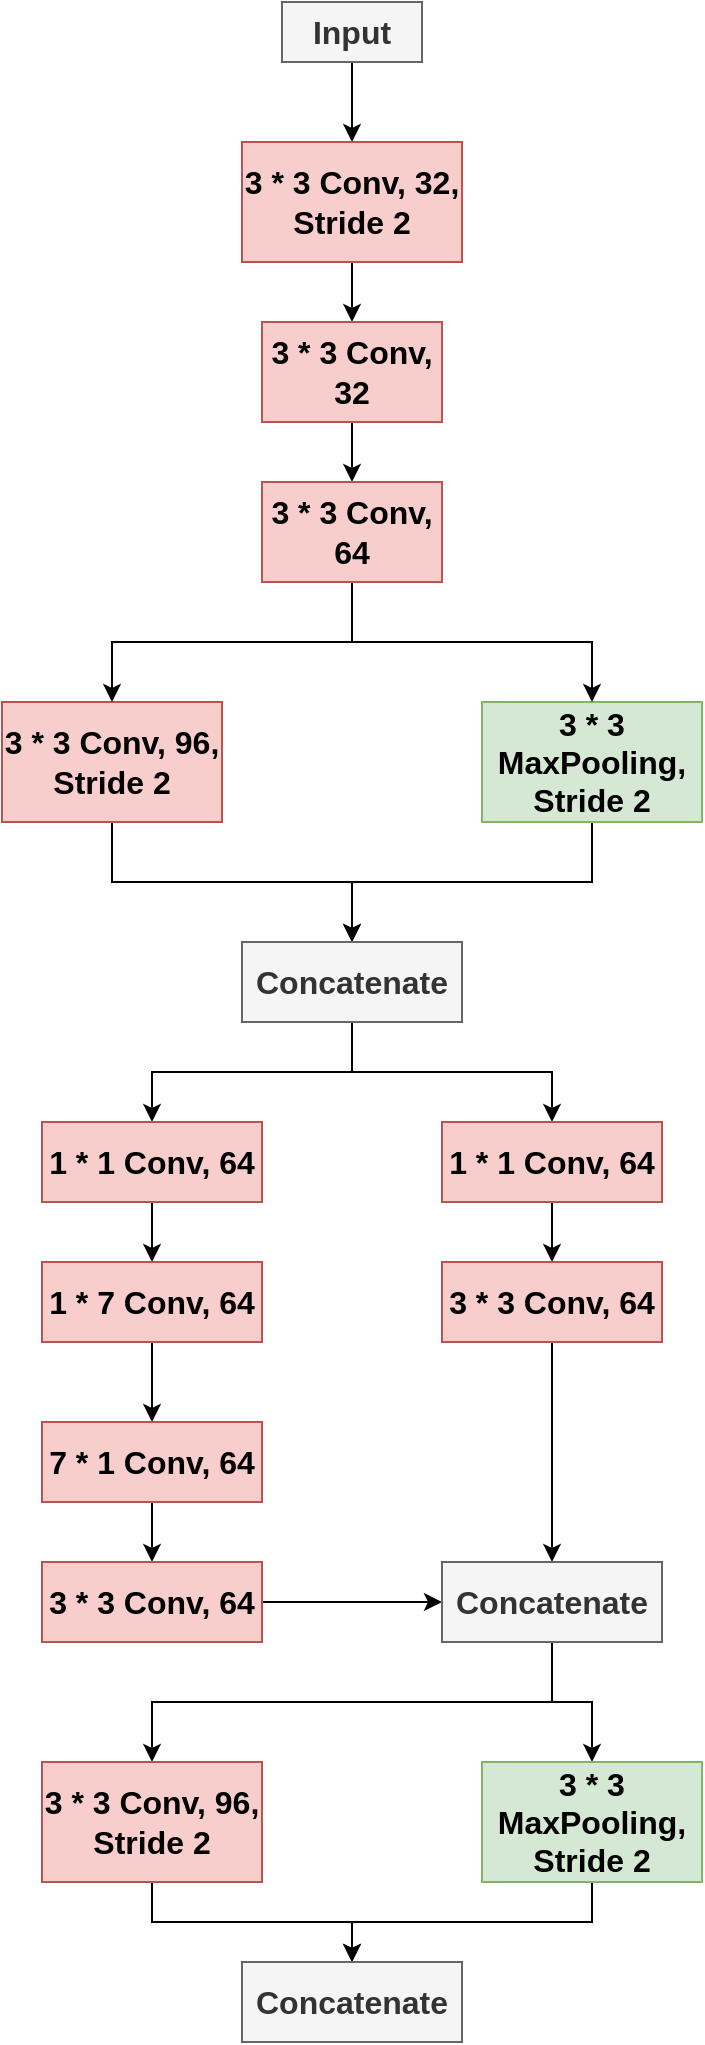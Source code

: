 <mxfile version="24.2.0" type="device">
  <diagram name="Page-1" id="FfbyazMvFIRgCJXMeCMY">
    <mxGraphModel dx="1513" dy="753" grid="1" gridSize="10" guides="1" tooltips="1" connect="1" arrows="1" fold="1" page="1" pageScale="1" pageWidth="827" pageHeight="1169" math="0" shadow="0">
      <root>
        <mxCell id="0" />
        <mxCell id="1" parent="0" />
        <mxCell id="r546tbAjvyNkP765XXlG-8" value="" style="edgeStyle=orthogonalEdgeStyle;rounded=0;orthogonalLoop=1;jettySize=auto;html=1;" edge="1" parent="1" source="r546tbAjvyNkP765XXlG-1" target="r546tbAjvyNkP765XXlG-7">
          <mxGeometry relative="1" as="geometry" />
        </mxCell>
        <mxCell id="r546tbAjvyNkP765XXlG-1" value="&lt;font style=&quot;font-size: 16px;&quot;&gt;&lt;b&gt;Input&lt;/b&gt;&lt;/font&gt;" style="rounded=0;whiteSpace=wrap;html=1;fillColor=#f5f5f5;fontColor=#333333;strokeColor=#666666;" vertex="1" parent="1">
          <mxGeometry x="-140" y="100" width="70" height="30" as="geometry" />
        </mxCell>
        <mxCell id="r546tbAjvyNkP765XXlG-15" style="edgeStyle=orthogonalEdgeStyle;rounded=0;orthogonalLoop=1;jettySize=auto;html=1;exitX=0.5;exitY=1;exitDx=0;exitDy=0;entryX=0.5;entryY=0;entryDx=0;entryDy=0;" edge="1" parent="1" source="r546tbAjvyNkP765XXlG-2" target="r546tbAjvyNkP765XXlG-4">
          <mxGeometry relative="1" as="geometry" />
        </mxCell>
        <mxCell id="r546tbAjvyNkP765XXlG-2" value="&lt;font style=&quot;font-size: 16px;&quot;&gt;&lt;b&gt;3 * 3 Conv, 96,&lt;/b&gt;&lt;/font&gt;&lt;div&gt;&lt;font style=&quot;font-size: 16px;&quot;&gt;&lt;b&gt;Stride 2&lt;/b&gt;&lt;/font&gt;&lt;/div&gt;" style="rounded=0;whiteSpace=wrap;html=1;fillColor=#f8cecc;strokeColor=#b85450;" vertex="1" parent="1">
          <mxGeometry x="-280" y="450" width="110" height="60" as="geometry" />
        </mxCell>
        <mxCell id="r546tbAjvyNkP765XXlG-16" style="edgeStyle=orthogonalEdgeStyle;rounded=0;orthogonalLoop=1;jettySize=auto;html=1;exitX=0.5;exitY=1;exitDx=0;exitDy=0;entryX=0.5;entryY=0;entryDx=0;entryDy=0;" edge="1" parent="1" source="r546tbAjvyNkP765XXlG-3" target="r546tbAjvyNkP765XXlG-4">
          <mxGeometry relative="1" as="geometry" />
        </mxCell>
        <mxCell id="r546tbAjvyNkP765XXlG-3" value="&lt;font style=&quot;font-size: 16px;&quot;&gt;&lt;b&gt;3 * 3 MaxPooling,&lt;/b&gt;&lt;/font&gt;&lt;div&gt;&lt;font style=&quot;font-size: 16px;&quot;&gt;&lt;b&gt;Stride 2&lt;/b&gt;&lt;/font&gt;&lt;/div&gt;" style="rounded=0;whiteSpace=wrap;html=1;fillColor=#d5e8d4;strokeColor=#82b366;" vertex="1" parent="1">
          <mxGeometry x="-40" y="450" width="110" height="60" as="geometry" />
        </mxCell>
        <mxCell id="r546tbAjvyNkP765XXlG-18" style="edgeStyle=orthogonalEdgeStyle;rounded=0;orthogonalLoop=1;jettySize=auto;html=1;exitX=0.5;exitY=1;exitDx=0;exitDy=0;entryX=0.5;entryY=0;entryDx=0;entryDy=0;" edge="1" parent="1" source="r546tbAjvyNkP765XXlG-4" target="r546tbAjvyNkP765XXlG-17">
          <mxGeometry relative="1" as="geometry" />
        </mxCell>
        <mxCell id="r546tbAjvyNkP765XXlG-26" style="edgeStyle=orthogonalEdgeStyle;rounded=0;orthogonalLoop=1;jettySize=auto;html=1;exitX=0.5;exitY=1;exitDx=0;exitDy=0;entryX=0.5;entryY=0;entryDx=0;entryDy=0;" edge="1" parent="1" source="r546tbAjvyNkP765XXlG-4" target="r546tbAjvyNkP765XXlG-25">
          <mxGeometry relative="1" as="geometry" />
        </mxCell>
        <mxCell id="r546tbAjvyNkP765XXlG-4" value="&lt;span style=&quot;font-size: 16px;&quot;&gt;&lt;b&gt;Concatenate&lt;/b&gt;&lt;/span&gt;" style="rounded=0;whiteSpace=wrap;html=1;fillColor=#f5f5f5;fontColor=#333333;strokeColor=#666666;" vertex="1" parent="1">
          <mxGeometry x="-160" y="570" width="110" height="40" as="geometry" />
        </mxCell>
        <mxCell id="r546tbAjvyNkP765XXlG-10" value="" style="edgeStyle=orthogonalEdgeStyle;rounded=0;orthogonalLoop=1;jettySize=auto;html=1;" edge="1" parent="1" source="r546tbAjvyNkP765XXlG-7" target="r546tbAjvyNkP765XXlG-9">
          <mxGeometry relative="1" as="geometry" />
        </mxCell>
        <mxCell id="r546tbAjvyNkP765XXlG-7" value="&lt;font style=&quot;font-size: 16px;&quot;&gt;&lt;b&gt;3 * 3 Conv, 32,&lt;/b&gt;&lt;/font&gt;&lt;div&gt;&lt;font style=&quot;font-size: 16px;&quot;&gt;&lt;b&gt;Stride 2&lt;/b&gt;&lt;/font&gt;&lt;/div&gt;" style="rounded=0;whiteSpace=wrap;html=1;fillColor=#f8cecc;strokeColor=#b85450;" vertex="1" parent="1">
          <mxGeometry x="-160" y="170" width="110" height="60" as="geometry" />
        </mxCell>
        <mxCell id="r546tbAjvyNkP765XXlG-12" value="" style="edgeStyle=orthogonalEdgeStyle;rounded=0;orthogonalLoop=1;jettySize=auto;html=1;" edge="1" parent="1" source="r546tbAjvyNkP765XXlG-9" target="r546tbAjvyNkP765XXlG-11">
          <mxGeometry relative="1" as="geometry" />
        </mxCell>
        <mxCell id="r546tbAjvyNkP765XXlG-9" value="&lt;font style=&quot;font-size: 16px;&quot;&gt;&lt;b&gt;3 * 3 Conv, 32&lt;/b&gt;&lt;/font&gt;" style="rounded=0;whiteSpace=wrap;html=1;fillColor=#f8cecc;strokeColor=#b85450;" vertex="1" parent="1">
          <mxGeometry x="-150" y="260" width="90" height="50" as="geometry" />
        </mxCell>
        <mxCell id="r546tbAjvyNkP765XXlG-13" style="edgeStyle=orthogonalEdgeStyle;rounded=0;orthogonalLoop=1;jettySize=auto;html=1;exitX=0.5;exitY=1;exitDx=0;exitDy=0;entryX=0.5;entryY=0;entryDx=0;entryDy=0;" edge="1" parent="1" source="r546tbAjvyNkP765XXlG-11" target="r546tbAjvyNkP765XXlG-2">
          <mxGeometry relative="1" as="geometry" />
        </mxCell>
        <mxCell id="r546tbAjvyNkP765XXlG-14" style="edgeStyle=orthogonalEdgeStyle;rounded=0;orthogonalLoop=1;jettySize=auto;html=1;exitX=0.5;exitY=1;exitDx=0;exitDy=0;entryX=0.5;entryY=0;entryDx=0;entryDy=0;" edge="1" parent="1" source="r546tbAjvyNkP765XXlG-11" target="r546tbAjvyNkP765XXlG-3">
          <mxGeometry relative="1" as="geometry" />
        </mxCell>
        <mxCell id="r546tbAjvyNkP765XXlG-11" value="&lt;font style=&quot;font-size: 16px;&quot;&gt;&lt;b&gt;3 * 3 Conv, 64&lt;/b&gt;&lt;/font&gt;" style="rounded=0;whiteSpace=wrap;html=1;fillColor=#f8cecc;strokeColor=#b85450;" vertex="1" parent="1">
          <mxGeometry x="-150" y="340" width="90" height="50" as="geometry" />
        </mxCell>
        <mxCell id="r546tbAjvyNkP765XXlG-20" style="edgeStyle=orthogonalEdgeStyle;rounded=0;orthogonalLoop=1;jettySize=auto;html=1;exitX=0.5;exitY=1;exitDx=0;exitDy=0;entryX=0.5;entryY=0;entryDx=0;entryDy=0;" edge="1" parent="1" source="r546tbAjvyNkP765XXlG-17" target="r546tbAjvyNkP765XXlG-19">
          <mxGeometry relative="1" as="geometry" />
        </mxCell>
        <mxCell id="r546tbAjvyNkP765XXlG-17" value="&lt;span style=&quot;font-size: 16px;&quot;&gt;&lt;b&gt;1 * 1 Conv, 64&lt;/b&gt;&lt;/span&gt;" style="rounded=0;whiteSpace=wrap;html=1;fillColor=#f8cecc;strokeColor=#b85450;" vertex="1" parent="1">
          <mxGeometry x="-260" y="660" width="110" height="40" as="geometry" />
        </mxCell>
        <mxCell id="r546tbAjvyNkP765XXlG-22" value="" style="edgeStyle=orthogonalEdgeStyle;rounded=0;orthogonalLoop=1;jettySize=auto;html=1;" edge="1" parent="1" source="r546tbAjvyNkP765XXlG-19" target="r546tbAjvyNkP765XXlG-21">
          <mxGeometry relative="1" as="geometry" />
        </mxCell>
        <mxCell id="r546tbAjvyNkP765XXlG-19" value="&lt;span style=&quot;font-size: 16px;&quot;&gt;&lt;b&gt;1 * 7 Conv, 64&lt;/b&gt;&lt;/span&gt;" style="rounded=0;whiteSpace=wrap;html=1;fillColor=#f8cecc;strokeColor=#b85450;" vertex="1" parent="1">
          <mxGeometry x="-260" y="730" width="110" height="40" as="geometry" />
        </mxCell>
        <mxCell id="r546tbAjvyNkP765XXlG-24" value="" style="edgeStyle=orthogonalEdgeStyle;rounded=0;orthogonalLoop=1;jettySize=auto;html=1;" edge="1" parent="1" source="r546tbAjvyNkP765XXlG-21" target="r546tbAjvyNkP765XXlG-23">
          <mxGeometry relative="1" as="geometry" />
        </mxCell>
        <mxCell id="r546tbAjvyNkP765XXlG-21" value="&lt;span style=&quot;font-size: 16px;&quot;&gt;&lt;b&gt;7 * 1 Conv, 64&lt;/b&gt;&lt;/span&gt;" style="rounded=0;whiteSpace=wrap;html=1;fillColor=#f8cecc;strokeColor=#b85450;" vertex="1" parent="1">
          <mxGeometry x="-260" y="810" width="110" height="40" as="geometry" />
        </mxCell>
        <mxCell id="r546tbAjvyNkP765XXlG-31" style="edgeStyle=orthogonalEdgeStyle;rounded=0;orthogonalLoop=1;jettySize=auto;html=1;exitX=1;exitY=0.5;exitDx=0;exitDy=0;entryX=0;entryY=0.5;entryDx=0;entryDy=0;" edge="1" parent="1" source="r546tbAjvyNkP765XXlG-23" target="r546tbAjvyNkP765XXlG-29">
          <mxGeometry relative="1" as="geometry" />
        </mxCell>
        <mxCell id="r546tbAjvyNkP765XXlG-23" value="&lt;span style=&quot;font-size: 16px;&quot;&gt;&lt;b&gt;3 * 3 Conv, 64&lt;/b&gt;&lt;/span&gt;" style="rounded=0;whiteSpace=wrap;html=1;fillColor=#f8cecc;strokeColor=#b85450;" vertex="1" parent="1">
          <mxGeometry x="-260" y="880" width="110" height="40" as="geometry" />
        </mxCell>
        <mxCell id="r546tbAjvyNkP765XXlG-28" value="" style="edgeStyle=orthogonalEdgeStyle;rounded=0;orthogonalLoop=1;jettySize=auto;html=1;" edge="1" parent="1" source="r546tbAjvyNkP765XXlG-25" target="r546tbAjvyNkP765XXlG-27">
          <mxGeometry relative="1" as="geometry" />
        </mxCell>
        <mxCell id="r546tbAjvyNkP765XXlG-25" value="&lt;span style=&quot;font-size: 16px;&quot;&gt;&lt;b&gt;1 * 1 Conv, 64&lt;/b&gt;&lt;/span&gt;" style="rounded=0;whiteSpace=wrap;html=1;fillColor=#f8cecc;strokeColor=#b85450;" vertex="1" parent="1">
          <mxGeometry x="-60" y="660" width="110" height="40" as="geometry" />
        </mxCell>
        <mxCell id="r546tbAjvyNkP765XXlG-30" style="edgeStyle=orthogonalEdgeStyle;rounded=0;orthogonalLoop=1;jettySize=auto;html=1;exitX=0.5;exitY=1;exitDx=0;exitDy=0;entryX=0.5;entryY=0;entryDx=0;entryDy=0;" edge="1" parent="1" source="r546tbAjvyNkP765XXlG-27" target="r546tbAjvyNkP765XXlG-29">
          <mxGeometry relative="1" as="geometry" />
        </mxCell>
        <mxCell id="r546tbAjvyNkP765XXlG-27" value="&lt;span style=&quot;font-size: 16px;&quot;&gt;&lt;b&gt;3 * 3 Conv, 64&lt;/b&gt;&lt;/span&gt;" style="rounded=0;whiteSpace=wrap;html=1;fillColor=#f8cecc;strokeColor=#b85450;" vertex="1" parent="1">
          <mxGeometry x="-60" y="730" width="110" height="40" as="geometry" />
        </mxCell>
        <mxCell id="r546tbAjvyNkP765XXlG-35" style="edgeStyle=orthogonalEdgeStyle;rounded=0;orthogonalLoop=1;jettySize=auto;html=1;exitX=0.5;exitY=1;exitDx=0;exitDy=0;entryX=0.5;entryY=0;entryDx=0;entryDy=0;" edge="1" parent="1" source="r546tbAjvyNkP765XXlG-29" target="r546tbAjvyNkP765XXlG-34">
          <mxGeometry relative="1" as="geometry" />
        </mxCell>
        <mxCell id="r546tbAjvyNkP765XXlG-36" style="edgeStyle=orthogonalEdgeStyle;rounded=0;orthogonalLoop=1;jettySize=auto;html=1;exitX=0.5;exitY=1;exitDx=0;exitDy=0;entryX=0.5;entryY=0;entryDx=0;entryDy=0;" edge="1" parent="1" source="r546tbAjvyNkP765XXlG-29" target="r546tbAjvyNkP765XXlG-32">
          <mxGeometry relative="1" as="geometry" />
        </mxCell>
        <mxCell id="r546tbAjvyNkP765XXlG-29" value="&lt;span style=&quot;font-size: 16px;&quot;&gt;&lt;b&gt;Concatenate&lt;/b&gt;&lt;/span&gt;" style="rounded=0;whiteSpace=wrap;html=1;fillColor=#f5f5f5;fontColor=#333333;strokeColor=#666666;" vertex="1" parent="1">
          <mxGeometry x="-60" y="880" width="110" height="40" as="geometry" />
        </mxCell>
        <mxCell id="r546tbAjvyNkP765XXlG-38" style="edgeStyle=orthogonalEdgeStyle;rounded=0;orthogonalLoop=1;jettySize=auto;html=1;exitX=0.5;exitY=1;exitDx=0;exitDy=0;entryX=0.5;entryY=0;entryDx=0;entryDy=0;" edge="1" parent="1" source="r546tbAjvyNkP765XXlG-32" target="r546tbAjvyNkP765XXlG-37">
          <mxGeometry relative="1" as="geometry" />
        </mxCell>
        <mxCell id="r546tbAjvyNkP765XXlG-32" value="&lt;font style=&quot;font-size: 16px;&quot;&gt;&lt;b&gt;3 * 3 Conv, 96,&lt;/b&gt;&lt;/font&gt;&lt;div&gt;&lt;font style=&quot;font-size: 16px;&quot;&gt;&lt;b&gt;Stride 2&lt;/b&gt;&lt;/font&gt;&lt;/div&gt;" style="rounded=0;whiteSpace=wrap;html=1;fillColor=#f8cecc;strokeColor=#b85450;" vertex="1" parent="1">
          <mxGeometry x="-260" y="980" width="110" height="60" as="geometry" />
        </mxCell>
        <mxCell id="r546tbAjvyNkP765XXlG-39" style="edgeStyle=orthogonalEdgeStyle;rounded=0;orthogonalLoop=1;jettySize=auto;html=1;exitX=0.5;exitY=1;exitDx=0;exitDy=0;entryX=0.5;entryY=0;entryDx=0;entryDy=0;" edge="1" parent="1" source="r546tbAjvyNkP765XXlG-34" target="r546tbAjvyNkP765XXlG-37">
          <mxGeometry relative="1" as="geometry">
            <mxPoint x="-10" y="1080" as="targetPoint" />
          </mxGeometry>
        </mxCell>
        <mxCell id="r546tbAjvyNkP765XXlG-34" value="&lt;font style=&quot;font-size: 16px;&quot;&gt;&lt;b&gt;3 * 3 MaxPooling,&lt;/b&gt;&lt;/font&gt;&lt;div&gt;&lt;font style=&quot;font-size: 16px;&quot;&gt;&lt;b&gt;Stride 2&lt;/b&gt;&lt;/font&gt;&lt;/div&gt;" style="rounded=0;whiteSpace=wrap;html=1;fillColor=#d5e8d4;strokeColor=#82b366;" vertex="1" parent="1">
          <mxGeometry x="-40" y="980" width="110" height="60" as="geometry" />
        </mxCell>
        <mxCell id="r546tbAjvyNkP765XXlG-37" value="&lt;span style=&quot;font-size: 16px;&quot;&gt;&lt;b&gt;Concatenate&lt;/b&gt;&lt;/span&gt;" style="rounded=0;whiteSpace=wrap;html=1;fillColor=#f5f5f5;fontColor=#333333;strokeColor=#666666;" vertex="1" parent="1">
          <mxGeometry x="-160" y="1080" width="110" height="40" as="geometry" />
        </mxCell>
      </root>
    </mxGraphModel>
  </diagram>
</mxfile>
